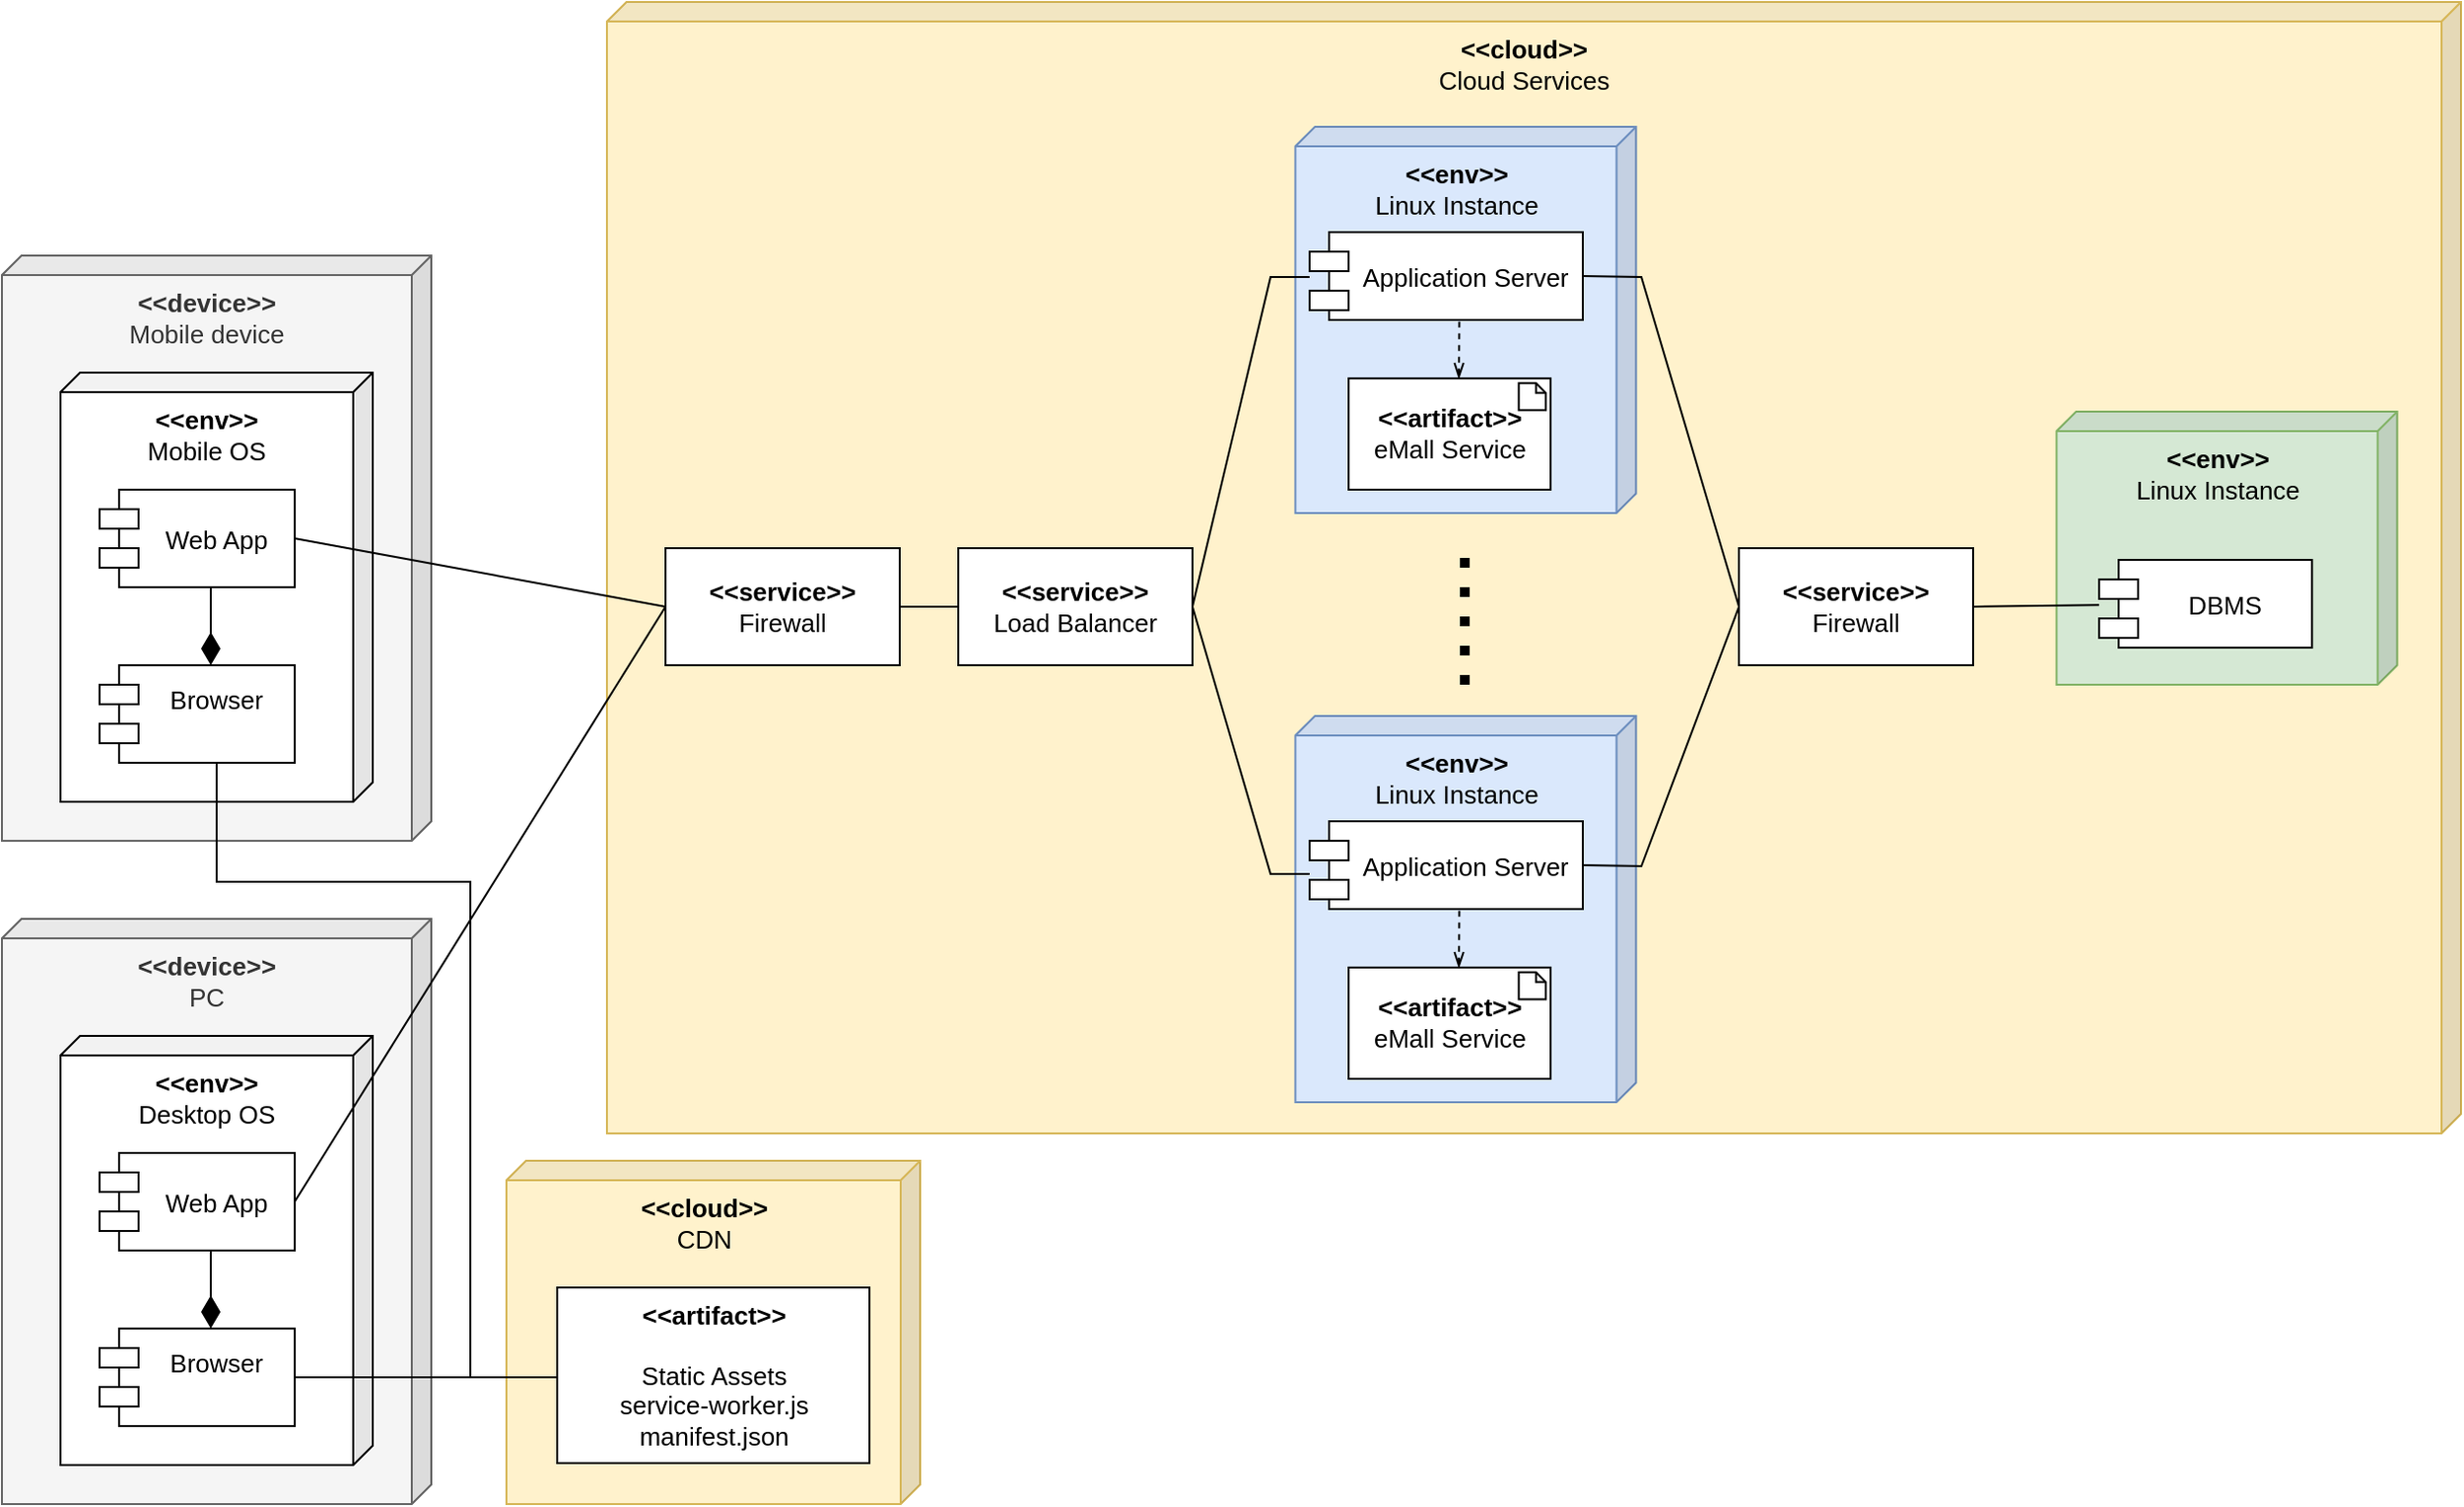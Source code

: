 <mxfile>
    <diagram id="HbvoJWQWCPXJkxOXJ8jQ" name="Page-1">
        <mxGraphModel dx="1418" dy="1145" grid="1" gridSize="10" guides="1" tooltips="1" connect="1" arrows="1" fold="1" page="1" pageScale="1" pageWidth="850" pageHeight="1100" background="none" math="0" shadow="0">
            <root>
                <mxCell id="0"/>
                <mxCell id="1" parent="0"/>
                <mxCell id="22" value="" style="group;fontSize=13;" parent="1" vertex="1" connectable="0">
                    <mxGeometry x="40" y="180" width="220" height="300" as="geometry"/>
                </mxCell>
                <mxCell id="19" value="&lt;b&gt;&amp;lt;&amp;lt;device&amp;gt;&amp;gt;&lt;/b&gt;&lt;br style=&quot;font-size: 13px&quot;&gt;Mobile device" style="shape=cube;whiteSpace=wrap;html=1;boundedLbl=1;backgroundOutline=1;darkOpacity=0.05;darkOpacity2=0.1;size=10;fillColor=#f5f5f5;strokeColor=#666666;rotation=0;flipV=0;flipH=1;verticalAlign=top;fontSize=13;fontColor=#333333;" parent="22" vertex="1">
                    <mxGeometry width="220" height="300" as="geometry"/>
                </mxCell>
                <mxCell id="20" value="&lt;b&gt;&amp;lt;&amp;lt;env&amp;gt;&amp;gt;&lt;/b&gt;&lt;br style=&quot;font-size: 13px&quot;&gt;Mobile OS" style="shape=cube;whiteSpace=wrap;html=1;boundedLbl=1;backgroundOutline=1;darkOpacity=0.05;darkOpacity2=0.1;size=10;rotation=0;flipV=0;flipH=1;verticalAlign=top;fontSize=13;" parent="22" vertex="1">
                    <mxGeometry x="30" y="60" width="160" height="220" as="geometry"/>
                </mxCell>
                <mxCell id="21" value="Browser&#10;" style="shape=module;align=left;spacingLeft=20;align=center;verticalAlign=middle;fillColor=#FFFFFF;fontSize=13;" parent="22" vertex="1">
                    <mxGeometry x="50" y="210" width="100" height="50" as="geometry"/>
                </mxCell>
                <mxCell id="29" value="Web App" style="shape=module;align=left;spacingLeft=20;align=center;verticalAlign=middle;fillColor=#FFFFFF;fontSize=13;" parent="22" vertex="1">
                    <mxGeometry x="50" y="120" width="100" height="50" as="geometry"/>
                </mxCell>
                <mxCell id="31" value="" style="endArrow=none;html=1;endSize=12;startArrow=diamondThin;startSize=14;startFill=1;align=left;verticalAlign=bottom;endFill=0;rounded=0;entryX=0.5;entryY=1;entryDx=0;entryDy=0;exitX=0.5;exitY=0;exitDx=0;exitDy=0;fontSize=13;" parent="22" edge="1">
                    <mxGeometry x="-0.625" y="70" relative="1" as="geometry">
                        <mxPoint x="107" y="210" as="sourcePoint"/>
                        <mxPoint x="107" y="170" as="targetPoint"/>
                        <mxPoint as="offset"/>
                    </mxGeometry>
                </mxCell>
                <mxCell id="27" value="&lt;b&gt;&amp;lt;&amp;lt;cloud&amp;gt;&amp;gt;&lt;/b&gt;&lt;br style=&quot;font-size: 13px&quot;&gt;CDN" style="shape=cube;whiteSpace=wrap;html=1;boundedLbl=1;backgroundOutline=1;darkOpacity=0.05;darkOpacity2=0.1;size=10;fillColor=#fff2cc;strokeColor=#d6b656;rotation=0;flipV=0;flipH=1;verticalAlign=top;fontSize=13;" parent="1" vertex="1">
                    <mxGeometry x="298.5" y="644" width="212" height="176" as="geometry"/>
                </mxCell>
                <mxCell id="33" value="" style="group;fontSize=13;" parent="1" vertex="1" connectable="0">
                    <mxGeometry x="40" y="520" width="220" height="300" as="geometry"/>
                </mxCell>
                <mxCell id="34" value="&lt;b&gt;&amp;lt;&amp;lt;device&amp;gt;&amp;gt;&lt;/b&gt;&lt;br style=&quot;font-size: 13px&quot;&gt;PC" style="shape=cube;whiteSpace=wrap;html=1;boundedLbl=1;backgroundOutline=1;darkOpacity=0.05;darkOpacity2=0.1;size=10;fillColor=#f5f5f5;strokeColor=#666666;rotation=0;flipV=0;flipH=1;verticalAlign=top;fontSize=13;fontColor=#333333;" parent="33" vertex="1">
                    <mxGeometry width="220" height="300" as="geometry"/>
                </mxCell>
                <mxCell id="35" value="&lt;b&gt;&amp;lt;&amp;lt;env&amp;gt;&amp;gt;&lt;/b&gt;&lt;br style=&quot;font-size: 13px&quot;&gt;Desktop OS" style="shape=cube;whiteSpace=wrap;html=1;boundedLbl=1;backgroundOutline=1;darkOpacity=0.05;darkOpacity2=0.1;size=10;rotation=0;flipV=0;flipH=1;verticalAlign=top;fontSize=13;" parent="33" vertex="1">
                    <mxGeometry x="30" y="60" width="160" height="220" as="geometry"/>
                </mxCell>
                <mxCell id="36" value="Browser&#10;" style="shape=module;align=left;spacingLeft=20;align=center;verticalAlign=middle;fillColor=#FFFFFF;fontSize=13;" parent="33" vertex="1">
                    <mxGeometry x="50" y="210" width="100" height="50" as="geometry"/>
                </mxCell>
                <mxCell id="37" value="Web App" style="shape=module;align=left;spacingLeft=20;align=center;verticalAlign=middle;fillColor=#FFFFFF;fontSize=13;" parent="33" vertex="1">
                    <mxGeometry x="50" y="120" width="100" height="50" as="geometry"/>
                </mxCell>
                <mxCell id="38" value="" style="endArrow=none;html=1;endSize=12;startArrow=diamondThin;startSize=14;startFill=1;align=left;verticalAlign=bottom;endFill=0;rounded=0;entryX=0.5;entryY=1;entryDx=0;entryDy=0;exitX=0.5;exitY=0;exitDx=0;exitDy=0;fontSize=13;" parent="33" edge="1">
                    <mxGeometry x="-0.625" y="70" relative="1" as="geometry">
                        <mxPoint x="107" y="210" as="sourcePoint"/>
                        <mxPoint x="107" y="170" as="targetPoint"/>
                        <mxPoint as="offset"/>
                    </mxGeometry>
                </mxCell>
                <mxCell id="39" value="" style="endArrow=none;html=1;rounded=0;fontSize=13;edgeStyle=orthogonalEdgeStyle;exitX=0.6;exitY=0.997;exitDx=0;exitDy=0;exitPerimeter=0;" parent="1" source="21" edge="1">
                    <mxGeometry width="50" height="50" relative="1" as="geometry">
                        <mxPoint x="150" y="441" as="sourcePoint"/>
                        <mxPoint x="280" y="755" as="targetPoint"/>
                        <Array as="points">
                            <mxPoint x="150" y="501"/>
                            <mxPoint x="280" y="501"/>
                        </Array>
                    </mxGeometry>
                </mxCell>
                <mxCell id="40" value="" style="endArrow=none;html=1;rounded=0;exitX=1;exitY=0.5;exitDx=0;exitDy=0;entryX=0;entryY=0.5;entryDx=0;entryDy=0;fontSize=13;edgeStyle=orthogonalEdgeStyle;" parent="1" edge="1">
                    <mxGeometry width="50" height="50" relative="1" as="geometry">
                        <mxPoint x="190" y="756" as="sourcePoint"/>
                        <mxPoint x="324.5" y="755" as="targetPoint"/>
                        <Array as="points">
                            <mxPoint x="190" y="755"/>
                        </Array>
                    </mxGeometry>
                </mxCell>
                <mxCell id="42" value="&lt;b&gt;&amp;lt;&amp;lt;artifact&amp;gt;&amp;gt;&lt;/b&gt;&lt;br style=&quot;padding: 0px ; margin: 0px&quot;&gt;&lt;br style=&quot;padding: 0px ; margin: 0px&quot;&gt;&lt;span&gt;Static Assets&lt;/span&gt;&lt;br style=&quot;padding: 0px ; margin: 0px&quot;&gt;&lt;span&gt;service-worker.js&lt;/span&gt;&lt;br style=&quot;padding: 0px ; margin: 0px&quot;&gt;&lt;span&gt;manifest.json&lt;/span&gt;" style="rounded=0;whiteSpace=wrap;html=1;fontSize=13;fillColor=#FFFFFF;" vertex="1" parent="1">
                    <mxGeometry x="324.5" y="709" width="160" height="90" as="geometry"/>
                </mxCell>
                <mxCell id="45" value="&lt;b&gt;&amp;lt;&amp;lt;cloud&amp;gt;&amp;gt;&lt;/b&gt;&lt;br style=&quot;font-size: 13px&quot;&gt;Cloud Services" style="shape=cube;whiteSpace=wrap;html=1;boundedLbl=1;backgroundOutline=1;darkOpacity=0.05;darkOpacity2=0.1;size=10;rotation=0;flipV=0;flipH=1;verticalAlign=top;fontSize=13;fillColor=#fff2cc;strokeColor=#d6b656;" vertex="1" parent="1">
                    <mxGeometry x="350" y="50" width="950" height="580" as="geometry"/>
                </mxCell>
                <mxCell id="46" value="&lt;b&gt;&amp;lt;&amp;lt;service&amp;gt;&amp;gt;&lt;/b&gt;&lt;br&gt;Firewall" style="rounded=0;whiteSpace=wrap;html=1;fontSize=13;fillColor=#FFFFFF;" vertex="1" parent="1">
                    <mxGeometry x="380" y="330" width="120" height="60" as="geometry"/>
                </mxCell>
                <mxCell id="47" value="&lt;b&gt;&amp;lt;&amp;lt;service&amp;gt;&amp;gt;&lt;/b&gt;&lt;br&gt;Load Balancer" style="rounded=0;whiteSpace=wrap;html=1;fontSize=13;fillColor=#FFFFFF;" vertex="1" parent="1">
                    <mxGeometry x="530" y="330" width="120" height="60" as="geometry"/>
                </mxCell>
                <mxCell id="48" value="" style="group;fontSize=13;" vertex="1" connectable="0" parent="1">
                    <mxGeometry x="670" y="60" width="240" height="270" as="geometry"/>
                </mxCell>
                <mxCell id="50" value="&lt;b&gt;&amp;lt;&amp;lt;env&amp;gt;&amp;gt;&lt;/b&gt;&lt;br style=&quot;font-size: 13px&quot;&gt;Linux Instance" style="shape=cube;whiteSpace=wrap;html=1;boundedLbl=1;backgroundOutline=1;darkOpacity=0.05;darkOpacity2=0.1;size=10;fillColor=#dae8fc;strokeColor=#6c8ebf;rotation=0;flipV=0;flipH=1;verticalAlign=top;fontSize=13;" vertex="1" parent="48">
                    <mxGeometry x="32.727" y="54" width="174.545" height="198.0" as="geometry"/>
                </mxCell>
                <mxCell id="52" value="Application Server" style="shape=module;align=left;spacingLeft=20;align=center;verticalAlign=middle;fillColor=#FFFFFF;fontSize=13;" vertex="1" parent="48">
                    <mxGeometry x="40" y="108" width="140" height="45" as="geometry"/>
                </mxCell>
                <mxCell id="53" value="" style="endArrow=none;html=1;endSize=12;startArrow=openThin;startSize=6;startFill=0;align=left;verticalAlign=bottom;endFill=0;rounded=0;entryX=0.5;entryY=1;entryDx=0;entryDy=0;fontSize=13;exitX=0.546;exitY=0.003;exitDx=0;exitDy=0;exitPerimeter=0;dashed=1;" edge="1" parent="48" source="81">
                    <mxGeometry x="-0.625" y="70" relative="1" as="geometry">
                        <mxPoint x="117" y="170" as="sourcePoint"/>
                        <mxPoint x="116.727" y="153.0" as="targetPoint"/>
                        <mxPoint as="offset"/>
                    </mxGeometry>
                </mxCell>
                <mxCell id="80" value="" style="group" vertex="1" connectable="0" parent="48">
                    <mxGeometry x="60" y="182.95" width="103.5" height="57.05" as="geometry"/>
                </mxCell>
                <mxCell id="81" value="&lt;b&gt;&amp;lt;&amp;lt;artifact&amp;gt;&amp;gt;&lt;/b&gt;&lt;br&gt;eMall Service" style="rounded=0;whiteSpace=wrap;html=1;fontSize=13;fillColor=#FFFFFF;" vertex="1" parent="80">
                    <mxGeometry width="103.5" height="57.05" as="geometry"/>
                </mxCell>
                <mxCell id="82" value="" style="shape=note;whiteSpace=wrap;html=1;backgroundOutline=1;darkOpacity=0.05;fontSize=13;fillColor=#FFFFFF;size=5;" vertex="1" parent="80">
                    <mxGeometry x="87.201" y="2.445" width="13.854" height="13.855" as="geometry"/>
                </mxCell>
                <mxCell id="54" value="" style="group;fontSize=13;" vertex="1" connectable="0" parent="1">
                    <mxGeometry x="1060" y="190" width="240" height="270" as="geometry"/>
                </mxCell>
                <mxCell id="55" value="&lt;b&gt;&amp;lt;&amp;lt;env&amp;gt;&amp;gt;&lt;/b&gt;&lt;br style=&quot;font-size: 13px&quot;&gt;Linux Instance" style="shape=cube;whiteSpace=wrap;html=1;boundedLbl=1;backgroundOutline=1;darkOpacity=0.05;darkOpacity2=0.1;size=10;fillColor=#d5e8d4;strokeColor=#82b366;rotation=0;flipV=0;flipH=1;verticalAlign=top;fontSize=13;" vertex="1" parent="54">
                    <mxGeometry x="32.73" y="70" width="174.55" height="140" as="geometry"/>
                </mxCell>
                <mxCell id="56" value="DBMS" style="shape=module;align=left;spacingLeft=20;align=center;verticalAlign=middle;fillColor=#FFFFFF;fontSize=13;" vertex="1" parent="54">
                    <mxGeometry x="54.545" y="146" width="109.091" height="45" as="geometry"/>
                </mxCell>
                <mxCell id="61" value="&lt;b&gt;&amp;lt;&amp;lt;service&amp;gt;&amp;gt;&lt;/b&gt;&lt;br&gt;Firewall" style="rounded=0;whiteSpace=wrap;html=1;fontSize=13;fillColor=#FFFFFF;" vertex="1" parent="1">
                    <mxGeometry x="930" y="330" width="120" height="60" as="geometry"/>
                </mxCell>
                <mxCell id="67" value="" style="endArrow=none;dashed=1;html=1;rounded=0;fontSize=13;strokeWidth=5;dashPattern=1 2;" edge="1" parent="1">
                    <mxGeometry width="50" height="50" relative="1" as="geometry">
                        <mxPoint x="789.55" y="400" as="sourcePoint"/>
                        <mxPoint x="789.55" y="330" as="targetPoint"/>
                    </mxGeometry>
                </mxCell>
                <mxCell id="91" value="" style="group;fontSize=13;" vertex="1" connectable="0" parent="1">
                    <mxGeometry x="670" y="362" width="240" height="270" as="geometry"/>
                </mxCell>
                <mxCell id="92" value="&lt;b&gt;&amp;lt;&amp;lt;env&amp;gt;&amp;gt;&lt;/b&gt;&lt;br style=&quot;font-size: 13px&quot;&gt;Linux Instance" style="shape=cube;whiteSpace=wrap;html=1;boundedLbl=1;backgroundOutline=1;darkOpacity=0.05;darkOpacity2=0.1;size=10;fillColor=#dae8fc;strokeColor=#6c8ebf;rotation=0;flipV=0;flipH=1;verticalAlign=top;fontSize=13;" vertex="1" parent="91">
                    <mxGeometry x="32.727" y="54" width="174.545" height="198.0" as="geometry"/>
                </mxCell>
                <mxCell id="93" value="Application Server" style="shape=module;align=left;spacingLeft=20;align=center;verticalAlign=middle;fillColor=#FFFFFF;fontSize=13;" vertex="1" parent="91">
                    <mxGeometry x="40" y="108" width="140" height="45" as="geometry"/>
                </mxCell>
                <mxCell id="94" value="" style="endArrow=none;html=1;endSize=12;startArrow=openThin;startSize=6;startFill=0;align=left;verticalAlign=bottom;endFill=0;rounded=0;entryX=0.5;entryY=1;entryDx=0;entryDy=0;fontSize=13;exitX=0.546;exitY=0.003;exitDx=0;exitDy=0;exitPerimeter=0;dashed=1;" edge="1" parent="91" source="96">
                    <mxGeometry x="-0.625" y="70" relative="1" as="geometry">
                        <mxPoint x="117" y="170" as="sourcePoint"/>
                        <mxPoint x="116.727" y="153.0" as="targetPoint"/>
                        <mxPoint as="offset"/>
                    </mxGeometry>
                </mxCell>
                <mxCell id="95" value="" style="group" vertex="1" connectable="0" parent="91">
                    <mxGeometry x="60" y="182.95" width="103.5" height="57.05" as="geometry"/>
                </mxCell>
                <mxCell id="96" value="&lt;b&gt;&amp;lt;&amp;lt;artifact&amp;gt;&amp;gt;&lt;/b&gt;&lt;br&gt;eMall Service" style="rounded=0;whiteSpace=wrap;html=1;fontSize=13;fillColor=#FFFFFF;" vertex="1" parent="95">
                    <mxGeometry width="103.5" height="57.05" as="geometry"/>
                </mxCell>
                <mxCell id="97" value="" style="shape=note;whiteSpace=wrap;html=1;backgroundOutline=1;darkOpacity=0.05;fontSize=13;fillColor=#FFFFFF;size=5;" vertex="1" parent="95">
                    <mxGeometry x="87.201" y="2.445" width="13.854" height="13.855" as="geometry"/>
                </mxCell>
                <mxCell id="98" value="" style="endArrow=none;html=1;rounded=0;fontSize=13;startSize=6;strokeWidth=1;entryX=0;entryY=0.5;entryDx=0;entryDy=0;exitX=1;exitY=0.5;exitDx=0;exitDy=0;" edge="1" parent="1" source="29" target="46">
                    <mxGeometry width="50" height="50" relative="1" as="geometry">
                        <mxPoint x="160" y="90" as="sourcePoint"/>
                        <mxPoint x="210" y="40" as="targetPoint"/>
                    </mxGeometry>
                </mxCell>
                <mxCell id="106" value="" style="endArrow=none;html=1;rounded=0;fontSize=13;startSize=6;strokeWidth=1;entryX=0;entryY=0.5;entryDx=0;entryDy=0;exitX=1;exitY=0.5;exitDx=0;exitDy=0;" edge="1" parent="1" source="37" target="46">
                    <mxGeometry width="50" height="50" relative="1" as="geometry">
                        <mxPoint x="200" y="335" as="sourcePoint"/>
                        <mxPoint x="390" y="370" as="targetPoint"/>
                    </mxGeometry>
                </mxCell>
                <mxCell id="107" value="" style="endArrow=none;html=1;rounded=0;fontSize=13;startSize=6;strokeWidth=1;entryX=0;entryY=0.5;entryDx=0;entryDy=0;exitX=1;exitY=0.5;exitDx=0;exitDy=0;" edge="1" parent="1" source="46" target="47">
                    <mxGeometry width="50" height="50" relative="1" as="geometry">
                        <mxPoint x="210" y="345" as="sourcePoint"/>
                        <mxPoint x="400" y="380" as="targetPoint"/>
                    </mxGeometry>
                </mxCell>
                <mxCell id="109" value="" style="endArrow=none;html=1;rounded=0;fontSize=13;startSize=6;strokeWidth=1;exitX=1;exitY=0.5;exitDx=0;exitDy=0;" edge="1" parent="1" source="47">
                    <mxGeometry width="50" height="50" relative="1" as="geometry">
                        <mxPoint x="650" y="380" as="sourcePoint"/>
                        <mxPoint x="710" y="191" as="targetPoint"/>
                        <Array as="points">
                            <mxPoint x="690" y="191"/>
                        </Array>
                    </mxGeometry>
                </mxCell>
                <mxCell id="110" value="" style="endArrow=none;html=1;rounded=0;fontSize=13;startSize=6;strokeWidth=1;exitX=1;exitY=0.5;exitDx=0;exitDy=0;" edge="1" parent="1" source="47">
                    <mxGeometry width="50" height="50" relative="1" as="geometry">
                        <mxPoint x="230" y="365" as="sourcePoint"/>
                        <mxPoint x="710" y="497" as="targetPoint"/>
                        <Array as="points">
                            <mxPoint x="690" y="497"/>
                        </Array>
                    </mxGeometry>
                </mxCell>
                <mxCell id="111" value="" style="endArrow=none;html=1;rounded=0;fontSize=13;startSize=6;strokeWidth=1;exitX=0;exitY=0.5;exitDx=0;exitDy=0;entryX=1;entryY=0.5;entryDx=0;entryDy=0;" edge="1" parent="1" source="61" target="52">
                    <mxGeometry width="50" height="50" relative="1" as="geometry">
                        <mxPoint x="660" y="370" as="sourcePoint"/>
                        <mxPoint x="720" y="201" as="targetPoint"/>
                        <Array as="points">
                            <mxPoint x="880" y="191"/>
                        </Array>
                    </mxGeometry>
                </mxCell>
                <mxCell id="113" value="" style="endArrow=none;html=1;rounded=0;fontSize=13;startSize=6;strokeWidth=1;entryX=1;entryY=0.5;entryDx=0;entryDy=0;exitX=0;exitY=0.5;exitDx=0;exitDy=0;" edge="1" parent="1" source="61" target="93">
                    <mxGeometry width="50" height="50" relative="1" as="geometry">
                        <mxPoint x="940" y="370" as="sourcePoint"/>
                        <mxPoint x="860" y="200.5" as="targetPoint"/>
                        <Array as="points">
                            <mxPoint x="880" y="493"/>
                        </Array>
                    </mxGeometry>
                </mxCell>
                <mxCell id="114" value="" style="endArrow=none;html=1;rounded=0;fontSize=13;startSize=6;strokeWidth=1;exitX=1;exitY=0.5;exitDx=0;exitDy=0;" edge="1" parent="1" source="61" target="56">
                    <mxGeometry width="50" height="50" relative="1" as="geometry">
                        <mxPoint x="950" y="380" as="sourcePoint"/>
                        <mxPoint x="870" y="210.5" as="targetPoint"/>
                        <Array as="points"/>
                    </mxGeometry>
                </mxCell>
            </root>
        </mxGraphModel>
    </diagram>
</mxfile>